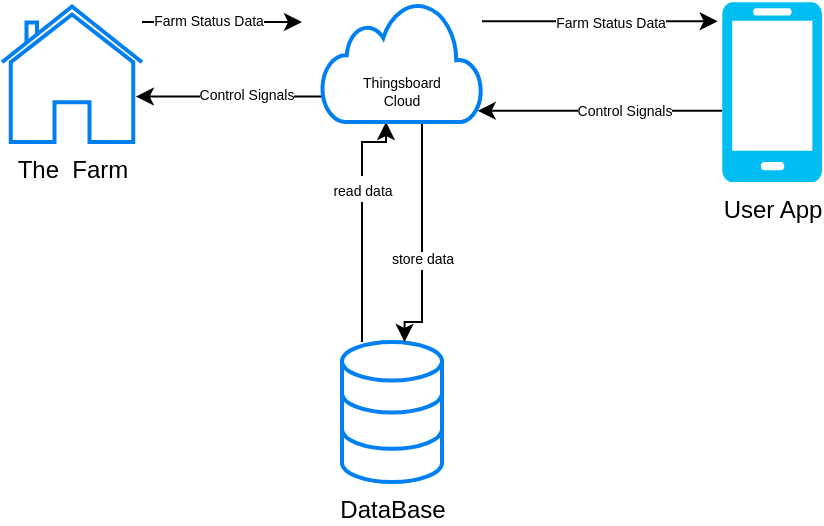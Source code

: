<mxfile version="15.5.6" type="device"><diagram id="JVpK4N2trA4ga63SS1YF" name="Page-2"><mxGraphModel dx="1102" dy="666" grid="1" gridSize="10" guides="1" tooltips="1" connect="1" arrows="1" fold="1" page="1" pageScale="1" pageWidth="850" pageHeight="1100" math="0" shadow="0"><root><mxCell id="o6s1Vv8FlvHVn2AYEx4L-0"/><mxCell id="o6s1Vv8FlvHVn2AYEx4L-1" parent="o6s1Vv8FlvHVn2AYEx4L-0"/><mxCell id="SU-8I03Kdi6MpkTDt-u9-7" style="edgeStyle=orthogonalEdgeStyle;rounded=0;orthogonalLoop=1;jettySize=auto;html=1;entryX=0.4;entryY=1;entryDx=0;entryDy=0;entryPerimeter=0;endArrow=classic;endFill=1;" parent="o6s1Vv8FlvHVn2AYEx4L-1" source="SU-8I03Kdi6MpkTDt-u9-0" target="SU-8I03Kdi6MpkTDt-u9-1" edge="1"><mxGeometry relative="1" as="geometry"><Array as="points"><mxPoint x="450" y="540"/><mxPoint x="462" y="540"/></Array></mxGeometry></mxCell><mxCell id="SU-8I03Kdi6MpkTDt-u9-8" value="&lt;font style=&quot;font-size: 7px&quot;&gt;read data&lt;/font&gt;" style="edgeLabel;html=1;align=center;verticalAlign=middle;resizable=0;points=[];" parent="SU-8I03Kdi6MpkTDt-u9-7" vertex="1" connectable="0"><mxGeometry x="0.27" relative="1" as="geometry"><mxPoint as="offset"/></mxGeometry></mxCell><mxCell id="SU-8I03Kdi6MpkTDt-u9-0" value="DataBase" style="html=1;verticalLabelPosition=bottom;align=center;labelBackgroundColor=#ffffff;verticalAlign=top;strokeWidth=2;strokeColor=#0080F0;shadow=0;dashed=0;shape=mxgraph.ios7.icons.data;" parent="o6s1Vv8FlvHVn2AYEx4L-1" vertex="1"><mxGeometry x="440" y="640" width="50" height="70" as="geometry"/></mxCell><mxCell id="SU-8I03Kdi6MpkTDt-u9-5" style="edgeStyle=orthogonalEdgeStyle;rounded=0;orthogonalLoop=1;jettySize=auto;html=1;entryX=0.625;entryY=0;entryDx=0;entryDy=0;entryPerimeter=0;" parent="o6s1Vv8FlvHVn2AYEx4L-1" source="SU-8I03Kdi6MpkTDt-u9-1" target="SU-8I03Kdi6MpkTDt-u9-0" edge="1"><mxGeometry relative="1" as="geometry"><Array as="points"><mxPoint x="480" y="630"/><mxPoint x="471" y="630"/></Array></mxGeometry></mxCell><mxCell id="SU-8I03Kdi6MpkTDt-u9-9" value="store data" style="edgeLabel;html=1;align=center;verticalAlign=middle;resizable=0;points=[];fontSize=7;" parent="SU-8I03Kdi6MpkTDt-u9-5" vertex="1" connectable="0"><mxGeometry x="0.151" relative="1" as="geometry"><mxPoint as="offset"/></mxGeometry></mxCell><mxCell id="mEPvoaiTy9AbHeUnwV4d-1" style="edgeStyle=orthogonalEdgeStyle;rounded=0;orthogonalLoop=1;jettySize=auto;html=1;entryX=-0.043;entryY=0.107;entryDx=0;entryDy=0;entryPerimeter=0;fontSize=7;endArrow=classic;endFill=1;" parent="o6s1Vv8FlvHVn2AYEx4L-1" source="SU-8I03Kdi6MpkTDt-u9-1" target="SU-8I03Kdi6MpkTDt-u9-2" edge="1"><mxGeometry relative="1" as="geometry"><Array as="points"><mxPoint x="570" y="480"/></Array></mxGeometry></mxCell><mxCell id="mEPvoaiTy9AbHeUnwV4d-2" value="Farm Status Data" style="edgeLabel;html=1;align=center;verticalAlign=middle;resizable=0;points=[];fontSize=7;" parent="mEPvoaiTy9AbHeUnwV4d-1" vertex="1" connectable="0"><mxGeometry x="0.087" y="-1" relative="1" as="geometry"><mxPoint as="offset"/></mxGeometry></mxCell><mxCell id="mEPvoaiTy9AbHeUnwV4d-7" style="edgeStyle=orthogonalEdgeStyle;rounded=0;orthogonalLoop=1;jettySize=auto;html=1;entryX=0.956;entryY=0.665;entryDx=0;entryDy=0;entryPerimeter=0;fontSize=7;endArrow=classic;endFill=1;" parent="o6s1Vv8FlvHVn2AYEx4L-1" source="SU-8I03Kdi6MpkTDt-u9-1" target="SU-8I03Kdi6MpkTDt-u9-3" edge="1"><mxGeometry relative="1" as="geometry"><Array as="points"><mxPoint x="385" y="517"/></Array></mxGeometry></mxCell><mxCell id="mEPvoaiTy9AbHeUnwV4d-8" value="Control Signals" style="edgeLabel;html=1;align=center;verticalAlign=middle;resizable=0;points=[];fontSize=7;" parent="mEPvoaiTy9AbHeUnwV4d-7" vertex="1" connectable="0"><mxGeometry x="-0.176" y="-1" relative="1" as="geometry"><mxPoint as="offset"/></mxGeometry></mxCell><mxCell id="SU-8I03Kdi6MpkTDt-u9-1" value="" style="html=1;verticalLabelPosition=bottom;align=center;labelBackgroundColor=#ffffff;verticalAlign=top;strokeWidth=2;strokeColor=#0080F0;shadow=0;dashed=0;shape=mxgraph.ios7.icons.cloud;" parent="o6s1Vv8FlvHVn2AYEx4L-1" vertex="1"><mxGeometry x="430" y="470" width="80" height="60" as="geometry"/></mxCell><mxCell id="mEPvoaiTy9AbHeUnwV4d-3" style="edgeStyle=orthogonalEdgeStyle;rounded=0;orthogonalLoop=1;jettySize=auto;html=1;entryX=0.973;entryY=0.907;entryDx=0;entryDy=0;entryPerimeter=0;fontSize=7;endArrow=classic;endFill=1;" parent="o6s1Vv8FlvHVn2AYEx4L-1" source="SU-8I03Kdi6MpkTDt-u9-2" target="SU-8I03Kdi6MpkTDt-u9-1" edge="1"><mxGeometry relative="1" as="geometry"><Array as="points"><mxPoint x="570" y="524"/></Array></mxGeometry></mxCell><mxCell id="mEPvoaiTy9AbHeUnwV4d-4" value="Control Signals" style="edgeLabel;html=1;align=center;verticalAlign=middle;resizable=0;points=[];fontSize=7;" parent="mEPvoaiTy9AbHeUnwV4d-3" vertex="1" connectable="0"><mxGeometry x="-0.193" relative="1" as="geometry"><mxPoint as="offset"/></mxGeometry></mxCell><mxCell id="SU-8I03Kdi6MpkTDt-u9-2" value="User App" style="verticalLabelPosition=bottom;html=1;verticalAlign=top;align=center;strokeColor=none;fillColor=#00BEF2;shape=mxgraph.azure.mobile;pointerEvents=1;" parent="o6s1Vv8FlvHVn2AYEx4L-1" vertex="1"><mxGeometry x="630" y="470" width="50" height="90" as="geometry"/></mxCell><mxCell id="mEPvoaiTy9AbHeUnwV4d-5" style="edgeStyle=orthogonalEdgeStyle;rounded=0;orthogonalLoop=1;jettySize=auto;html=1;fontSize=7;endArrow=classic;endFill=1;" parent="o6s1Vv8FlvHVn2AYEx4L-1" source="SU-8I03Kdi6MpkTDt-u9-3" edge="1"><mxGeometry relative="1" as="geometry"><mxPoint x="420" y="480" as="targetPoint"/><Array as="points"><mxPoint x="360" y="480"/><mxPoint x="360" y="480"/></Array></mxGeometry></mxCell><mxCell id="mEPvoaiTy9AbHeUnwV4d-6" value="Farm Status Data" style="edgeLabel;html=1;align=center;verticalAlign=middle;resizable=0;points=[];fontSize=7;" parent="mEPvoaiTy9AbHeUnwV4d-5" vertex="1" connectable="0"><mxGeometry x="-0.173" relative="1" as="geometry"><mxPoint as="offset"/></mxGeometry></mxCell><mxCell id="SU-8I03Kdi6MpkTDt-u9-3" value="The&amp;nbsp; Farm" style="html=1;verticalLabelPosition=bottom;align=center;labelBackgroundColor=#ffffff;verticalAlign=top;strokeWidth=2;strokeColor=#0080F0;shadow=0;dashed=0;shape=mxgraph.ios7.icons.home;" parent="o6s1Vv8FlvHVn2AYEx4L-1" vertex="1"><mxGeometry x="270" y="472.25" width="70" height="67.75" as="geometry"/></mxCell><mxCell id="mEPvoaiTy9AbHeUnwV4d-0" value="Thingsboard Cloud" style="text;html=1;strokeColor=none;fillColor=none;align=center;verticalAlign=middle;whiteSpace=wrap;rounded=0;fontSize=7;" parent="o6s1Vv8FlvHVn2AYEx4L-1" vertex="1"><mxGeometry x="440" y="500" width="60" height="30" as="geometry"/></mxCell></root></mxGraphModel></diagram></mxfile>